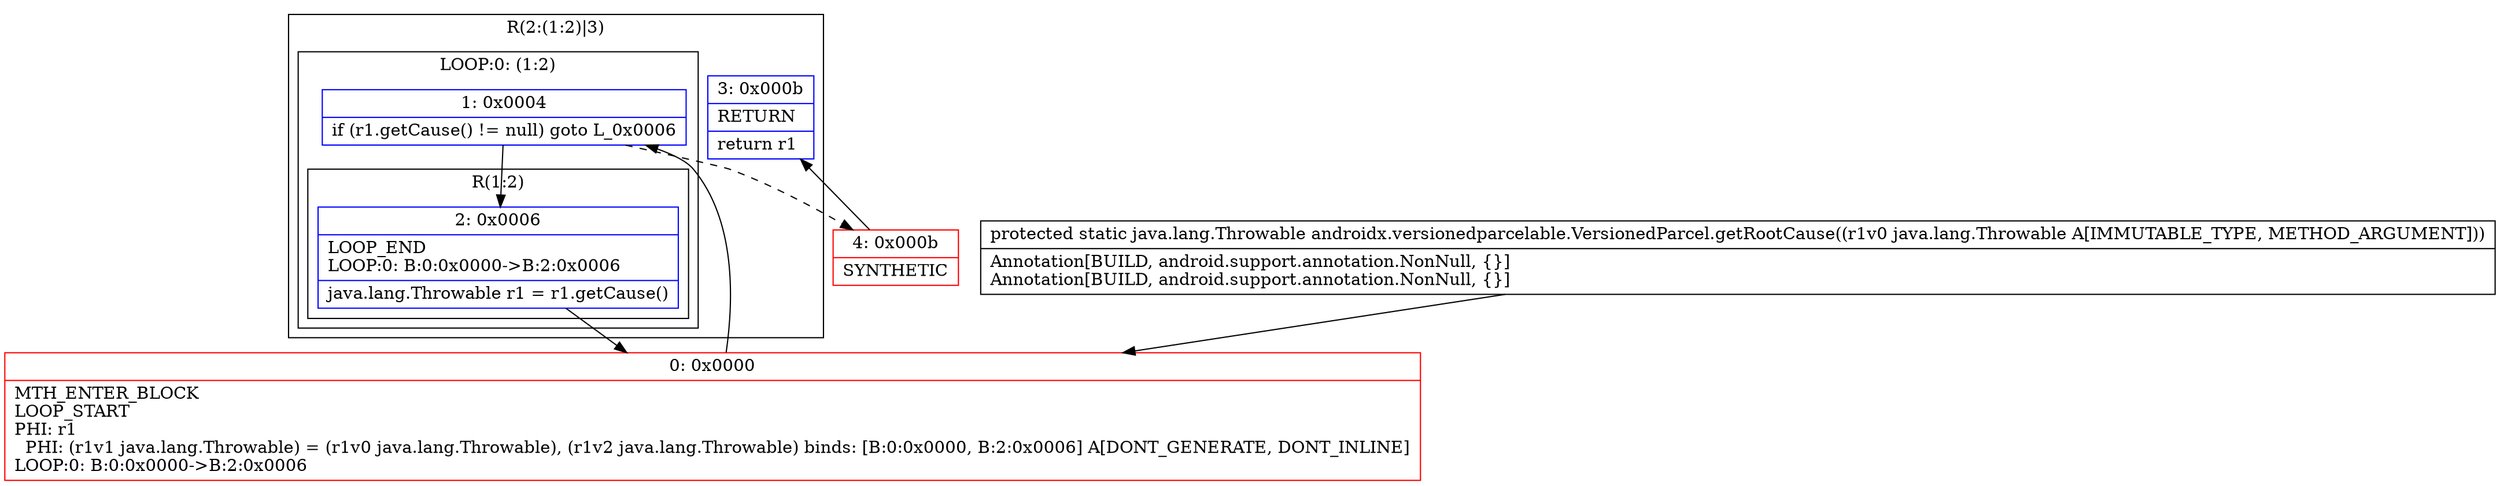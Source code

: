 digraph "CFG forandroidx.versionedparcelable.VersionedParcel.getRootCause(Ljava\/lang\/Throwable;)Ljava\/lang\/Throwable;" {
subgraph cluster_Region_117421084 {
label = "R(2:(1:2)|3)";
node [shape=record,color=blue];
subgraph cluster_LoopRegion_1143268507 {
label = "LOOP:0: (1:2)";
node [shape=record,color=blue];
Node_1 [shape=record,label="{1\:\ 0x0004|if (r1.getCause() != null) goto L_0x0006\l}"];
subgraph cluster_Region_741145952 {
label = "R(1:2)";
node [shape=record,color=blue];
Node_2 [shape=record,label="{2\:\ 0x0006|LOOP_END\lLOOP:0: B:0:0x0000\-\>B:2:0x0006\l|java.lang.Throwable r1 = r1.getCause()\l}"];
}
}
Node_3 [shape=record,label="{3\:\ 0x000b|RETURN\l|return r1\l}"];
}
Node_0 [shape=record,color=red,label="{0\:\ 0x0000|MTH_ENTER_BLOCK\lLOOP_START\lPHI: r1 \l  PHI: (r1v1 java.lang.Throwable) = (r1v0 java.lang.Throwable), (r1v2 java.lang.Throwable) binds: [B:0:0x0000, B:2:0x0006] A[DONT_GENERATE, DONT_INLINE]\lLOOP:0: B:0:0x0000\-\>B:2:0x0006\l}"];
Node_4 [shape=record,color=red,label="{4\:\ 0x000b|SYNTHETIC\l}"];
MethodNode[shape=record,label="{protected static java.lang.Throwable androidx.versionedparcelable.VersionedParcel.getRootCause((r1v0 java.lang.Throwable A[IMMUTABLE_TYPE, METHOD_ARGUMENT]))  | Annotation[BUILD, android.support.annotation.NonNull, \{\}]\lAnnotation[BUILD, android.support.annotation.NonNull, \{\}]\l}"];
MethodNode -> Node_0;
Node_1 -> Node_2;
Node_1 -> Node_4[style=dashed];
Node_2 -> Node_0;
Node_0 -> Node_1;
Node_4 -> Node_3;
}

